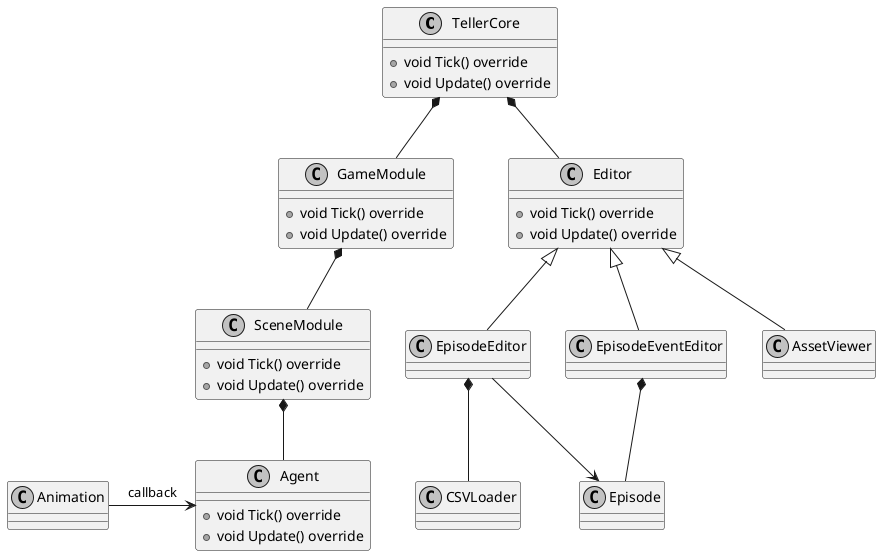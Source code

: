 @startuml architecture

skinparam {
    monochrome true
    padding 1
}
class TellerCore{
    +void Tick() override
    +void Update() override
}
class GameModule{
    +void Tick() override
    +void Update() override
}

class SceneModule{
    +void Tick() override
    +void Update() override
}
class Agent{
    +void Tick() override
    +void Update() override
}
class Editor{
    +void Tick() override
    +void Update() override
}

class EpisodeEditor{
}


class EpisodeEventEditor{
}
class AssetViewer

class CSVLoader{
}

class Episode{
}

class Animation{}


TellerCore *-- GameModule
GameModule *-- SceneModule
SceneModule *-- Agent

Animation -> Agent :callback
Editor <|-- EpisodeEditor
Editor <|-- EpisodeEventEditor
Editor <|-- AssetViewer

EpisodeEditor *-- CSVLoader
EpisodeEventEditor *-- Episode

EpisodeEditor -->Episode

TellerCore *--Editor


@enduml